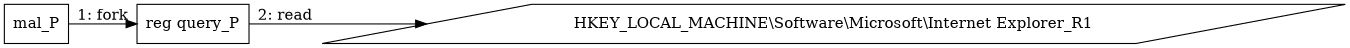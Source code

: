digraph T1518 {
rankdir="LR"
size="9"
fixedsize="false"
splines="true"
nodesep=0.3
ranksep=0
fontsize=10
overlap="scalexy"
engine= "neato"
	"mal_P" [node_type=Process shape=box]
	"reg query_P" [node_type=Process shape=box]
	"HKEY_LOCAL_MACHINE\\Software\\Microsoft\\Internet Explorer_R1" [node_type=Registry shape=parallelogram]
	"mal_P" -> "reg query_P" [label="1: fork"]
	"reg query_P" -> "HKEY_LOCAL_MACHINE\\Software\\Microsoft\\Internet Explorer_R1" [label="2: read"]
}
